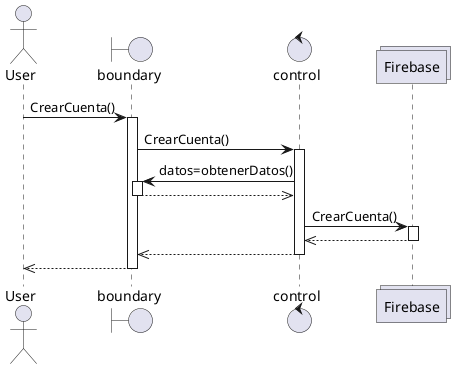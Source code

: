 @startuml Crear cuenta
actor "User" as Administrador
boundary boundary
control control
collections Firebase as Usuarios 
    Administrador->boundary: CrearCuenta()
    activate boundary
    boundary->control:CrearCuenta()
    activate control
    boundary<-control:datos=obtenerDatos()
    activate boundary
    boundary-->>control
    deactivate boundary
    control->Usuarios:CrearCuenta()
    activate Usuarios
    control<<--Usuarios
    deactivate Usuarios
    boundary <<-- control
    deactivate control
    Administrador<<--boundary
    deactivate boundary
@enduml